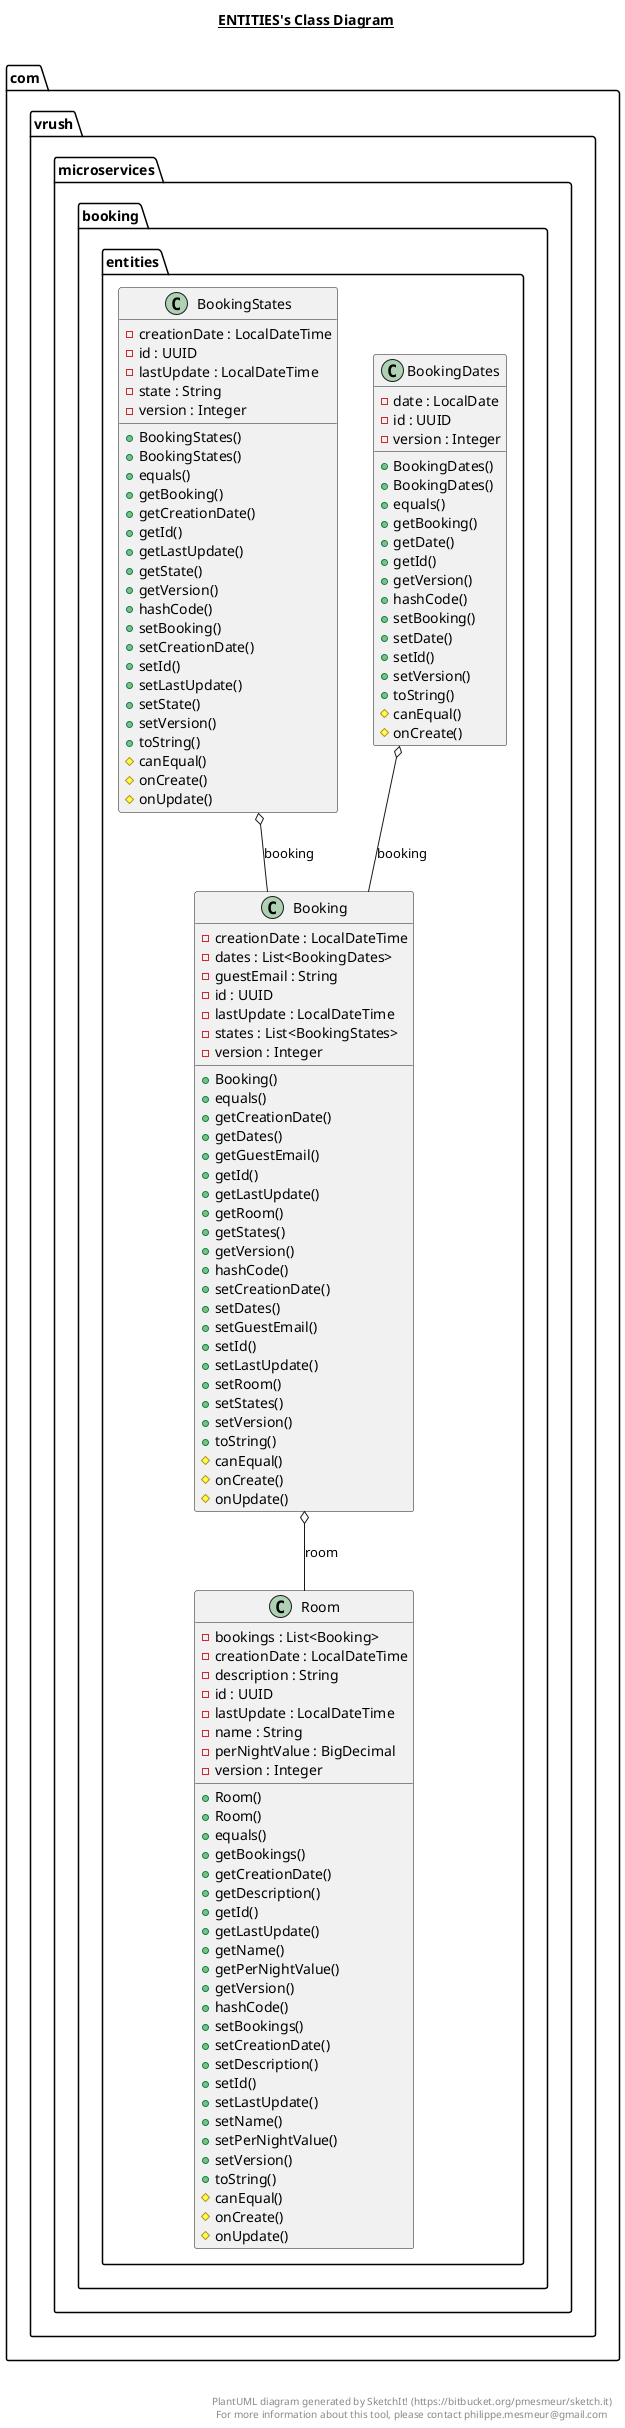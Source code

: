 @startuml

title __ENTITIES's Class Diagram__\n

  namespace com.vrush.microservices.booking {
    namespace entities {
      class com.vrush.microservices.booking.entities.Booking {
          - creationDate : LocalDateTime
          - dates : List<BookingDates>
          - guestEmail : String
          - id : UUID
          - lastUpdate : LocalDateTime
          - states : List<BookingStates>
          - version : Integer
          + Booking()
          + equals()
          + getCreationDate()
          + getDates()
          + getGuestEmail()
          + getId()
          + getLastUpdate()
          + getRoom()
          + getStates()
          + getVersion()
          + hashCode()
          + setCreationDate()
          + setDates()
          + setGuestEmail()
          + setId()
          + setLastUpdate()
          + setRoom()
          + setStates()
          + setVersion()
          + toString()
          # canEqual()
          # onCreate()
          # onUpdate()
      }
    }
  }
  

  namespace com.vrush.microservices.booking {
    namespace entities {
      class com.vrush.microservices.booking.entities.BookingDates {
          - date : LocalDate
          - id : UUID
          - version : Integer
          + BookingDates()
          + BookingDates()
          + equals()
          + getBooking()
          + getDate()
          + getId()
          + getVersion()
          + hashCode()
          + setBooking()
          + setDate()
          + setId()
          + setVersion()
          + toString()
          # canEqual()
          # onCreate()
      }
    }
  }
  

  namespace com.vrush.microservices.booking {
    namespace entities {
      class com.vrush.microservices.booking.entities.BookingStates {
          - creationDate : LocalDateTime
          - id : UUID
          - lastUpdate : LocalDateTime
          - state : String
          - version : Integer
          + BookingStates()
          + BookingStates()
          + equals()
          + getBooking()
          + getCreationDate()
          + getId()
          + getLastUpdate()
          + getState()
          + getVersion()
          + hashCode()
          + setBooking()
          + setCreationDate()
          + setId()
          + setLastUpdate()
          + setState()
          + setVersion()
          + toString()
          # canEqual()
          # onCreate()
          # onUpdate()
      }
    }
  }
  

  namespace com.vrush.microservices.booking {
    namespace entities {
      class com.vrush.microservices.booking.entities.Room {
          - bookings : List<Booking>
          - creationDate : LocalDateTime
          - description : String
          - id : UUID
          - lastUpdate : LocalDateTime
          - name : String
          - perNightValue : BigDecimal
          - version : Integer
          + Room()
          + Room()
          + equals()
          + getBookings()
          + getCreationDate()
          + getDescription()
          + getId()
          + getLastUpdate()
          + getName()
          + getPerNightValue()
          + getVersion()
          + hashCode()
          + setBookings()
          + setCreationDate()
          + setDescription()
          + setId()
          + setLastUpdate()
          + setName()
          + setPerNightValue()
          + setVersion()
          + toString()
          # canEqual()
          # onCreate()
          # onUpdate()
      }
    }
  }
  

  com.vrush.microservices.booking.entities.Booking o-- com.vrush.microservices.booking.entities.Room : room
  com.vrush.microservices.booking.entities.BookingDates o-- com.vrush.microservices.booking.entities.Booking : booking
  com.vrush.microservices.booking.entities.BookingStates o-- com.vrush.microservices.booking.entities.Booking : booking


right footer


PlantUML diagram generated by SketchIt! (https://bitbucket.org/pmesmeur/sketch.it)
For more information about this tool, please contact philippe.mesmeur@gmail.com
endfooter

@enduml
